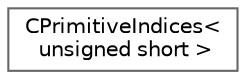 digraph "Graphical Class Hierarchy"
{
 // LATEX_PDF_SIZE
  bgcolor="transparent";
  edge [fontname=Helvetica,fontsize=10,labelfontname=Helvetica,labelfontsize=10];
  node [fontname=Helvetica,fontsize=10,shape=box,height=0.2,width=0.4];
  rankdir="LR";
  Node0 [id="Node000000",label="CPrimitiveIndices\<\l unsigned short \>",height=0.2,width=0.4,color="grey40", fillcolor="white", style="filled",URL="$structCPrimitiveIndices.html",tooltip=" "];
}
